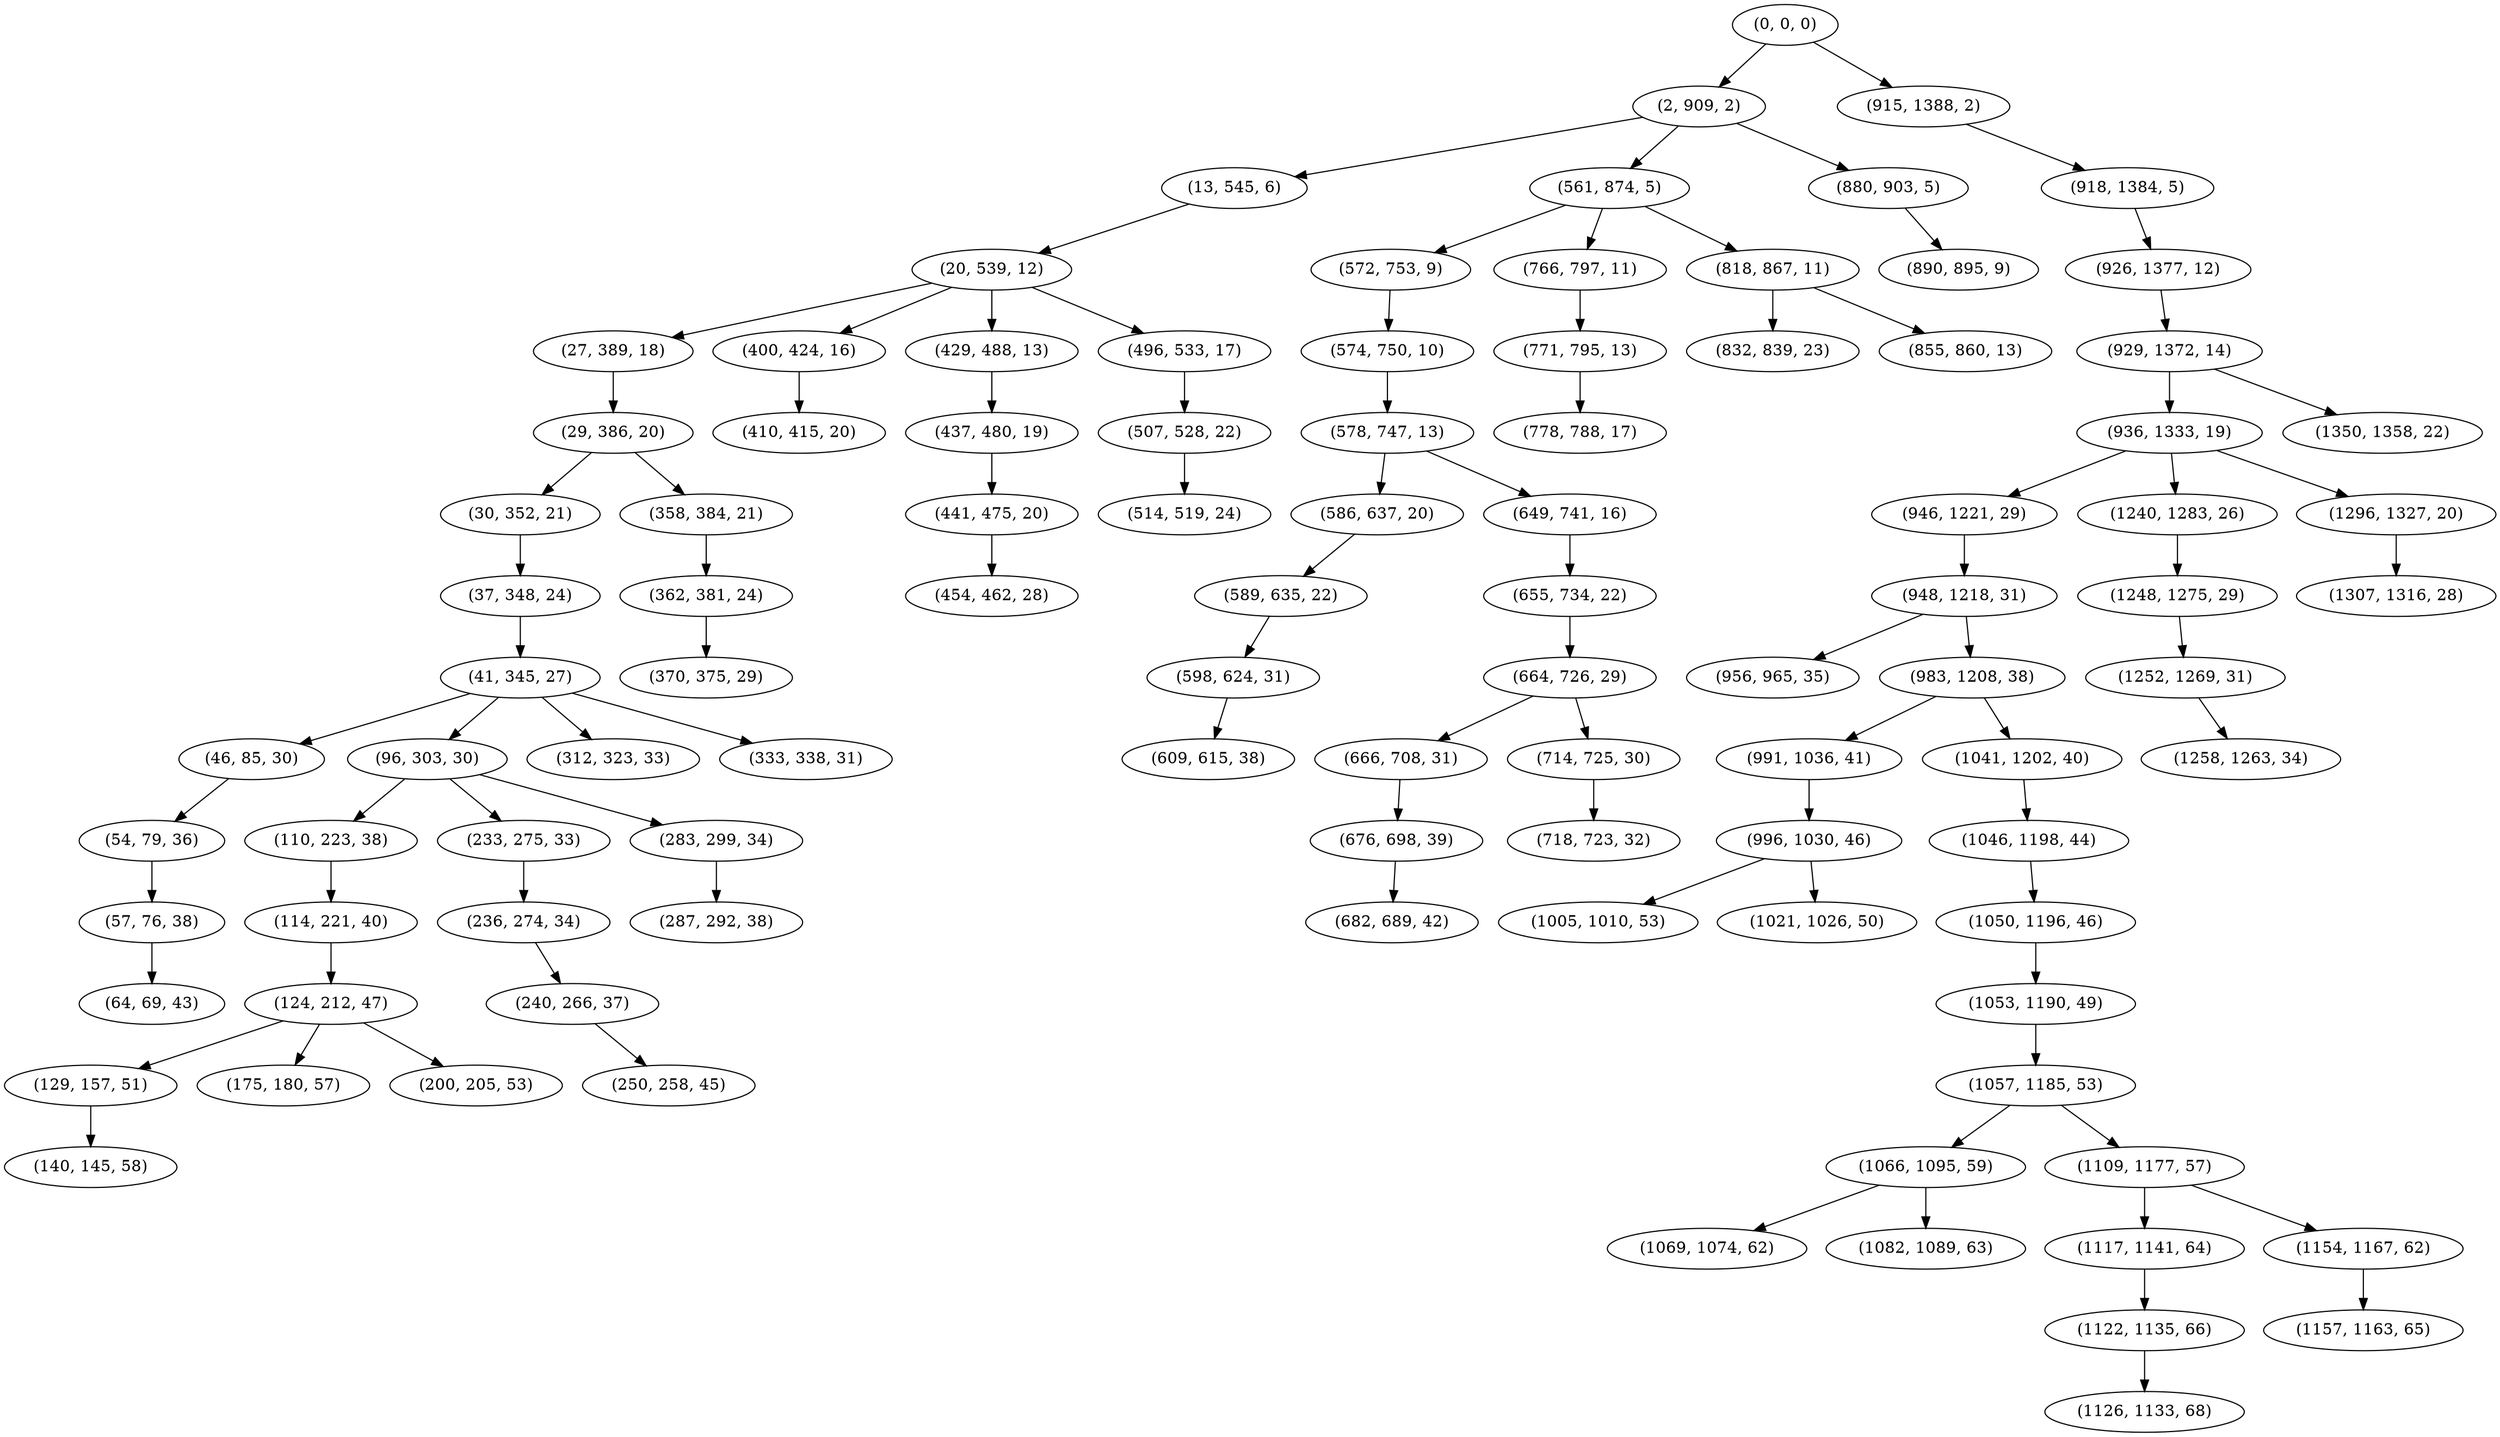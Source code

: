 digraph tree {
    "(0, 0, 0)";
    "(2, 909, 2)";
    "(13, 545, 6)";
    "(20, 539, 12)";
    "(27, 389, 18)";
    "(29, 386, 20)";
    "(30, 352, 21)";
    "(37, 348, 24)";
    "(41, 345, 27)";
    "(46, 85, 30)";
    "(54, 79, 36)";
    "(57, 76, 38)";
    "(64, 69, 43)";
    "(96, 303, 30)";
    "(110, 223, 38)";
    "(114, 221, 40)";
    "(124, 212, 47)";
    "(129, 157, 51)";
    "(140, 145, 58)";
    "(175, 180, 57)";
    "(200, 205, 53)";
    "(233, 275, 33)";
    "(236, 274, 34)";
    "(240, 266, 37)";
    "(250, 258, 45)";
    "(283, 299, 34)";
    "(287, 292, 38)";
    "(312, 323, 33)";
    "(333, 338, 31)";
    "(358, 384, 21)";
    "(362, 381, 24)";
    "(370, 375, 29)";
    "(400, 424, 16)";
    "(410, 415, 20)";
    "(429, 488, 13)";
    "(437, 480, 19)";
    "(441, 475, 20)";
    "(454, 462, 28)";
    "(496, 533, 17)";
    "(507, 528, 22)";
    "(514, 519, 24)";
    "(561, 874, 5)";
    "(572, 753, 9)";
    "(574, 750, 10)";
    "(578, 747, 13)";
    "(586, 637, 20)";
    "(589, 635, 22)";
    "(598, 624, 31)";
    "(609, 615, 38)";
    "(649, 741, 16)";
    "(655, 734, 22)";
    "(664, 726, 29)";
    "(666, 708, 31)";
    "(676, 698, 39)";
    "(682, 689, 42)";
    "(714, 725, 30)";
    "(718, 723, 32)";
    "(766, 797, 11)";
    "(771, 795, 13)";
    "(778, 788, 17)";
    "(818, 867, 11)";
    "(832, 839, 23)";
    "(855, 860, 13)";
    "(880, 903, 5)";
    "(890, 895, 9)";
    "(915, 1388, 2)";
    "(918, 1384, 5)";
    "(926, 1377, 12)";
    "(929, 1372, 14)";
    "(936, 1333, 19)";
    "(946, 1221, 29)";
    "(948, 1218, 31)";
    "(956, 965, 35)";
    "(983, 1208, 38)";
    "(991, 1036, 41)";
    "(996, 1030, 46)";
    "(1005, 1010, 53)";
    "(1021, 1026, 50)";
    "(1041, 1202, 40)";
    "(1046, 1198, 44)";
    "(1050, 1196, 46)";
    "(1053, 1190, 49)";
    "(1057, 1185, 53)";
    "(1066, 1095, 59)";
    "(1069, 1074, 62)";
    "(1082, 1089, 63)";
    "(1109, 1177, 57)";
    "(1117, 1141, 64)";
    "(1122, 1135, 66)";
    "(1126, 1133, 68)";
    "(1154, 1167, 62)";
    "(1157, 1163, 65)";
    "(1240, 1283, 26)";
    "(1248, 1275, 29)";
    "(1252, 1269, 31)";
    "(1258, 1263, 34)";
    "(1296, 1327, 20)";
    "(1307, 1316, 28)";
    "(1350, 1358, 22)";
    "(0, 0, 0)" -> "(2, 909, 2)";
    "(0, 0, 0)" -> "(915, 1388, 2)";
    "(2, 909, 2)" -> "(13, 545, 6)";
    "(2, 909, 2)" -> "(561, 874, 5)";
    "(2, 909, 2)" -> "(880, 903, 5)";
    "(13, 545, 6)" -> "(20, 539, 12)";
    "(20, 539, 12)" -> "(27, 389, 18)";
    "(20, 539, 12)" -> "(400, 424, 16)";
    "(20, 539, 12)" -> "(429, 488, 13)";
    "(20, 539, 12)" -> "(496, 533, 17)";
    "(27, 389, 18)" -> "(29, 386, 20)";
    "(29, 386, 20)" -> "(30, 352, 21)";
    "(29, 386, 20)" -> "(358, 384, 21)";
    "(30, 352, 21)" -> "(37, 348, 24)";
    "(37, 348, 24)" -> "(41, 345, 27)";
    "(41, 345, 27)" -> "(46, 85, 30)";
    "(41, 345, 27)" -> "(96, 303, 30)";
    "(41, 345, 27)" -> "(312, 323, 33)";
    "(41, 345, 27)" -> "(333, 338, 31)";
    "(46, 85, 30)" -> "(54, 79, 36)";
    "(54, 79, 36)" -> "(57, 76, 38)";
    "(57, 76, 38)" -> "(64, 69, 43)";
    "(96, 303, 30)" -> "(110, 223, 38)";
    "(96, 303, 30)" -> "(233, 275, 33)";
    "(96, 303, 30)" -> "(283, 299, 34)";
    "(110, 223, 38)" -> "(114, 221, 40)";
    "(114, 221, 40)" -> "(124, 212, 47)";
    "(124, 212, 47)" -> "(129, 157, 51)";
    "(124, 212, 47)" -> "(175, 180, 57)";
    "(124, 212, 47)" -> "(200, 205, 53)";
    "(129, 157, 51)" -> "(140, 145, 58)";
    "(233, 275, 33)" -> "(236, 274, 34)";
    "(236, 274, 34)" -> "(240, 266, 37)";
    "(240, 266, 37)" -> "(250, 258, 45)";
    "(283, 299, 34)" -> "(287, 292, 38)";
    "(358, 384, 21)" -> "(362, 381, 24)";
    "(362, 381, 24)" -> "(370, 375, 29)";
    "(400, 424, 16)" -> "(410, 415, 20)";
    "(429, 488, 13)" -> "(437, 480, 19)";
    "(437, 480, 19)" -> "(441, 475, 20)";
    "(441, 475, 20)" -> "(454, 462, 28)";
    "(496, 533, 17)" -> "(507, 528, 22)";
    "(507, 528, 22)" -> "(514, 519, 24)";
    "(561, 874, 5)" -> "(572, 753, 9)";
    "(561, 874, 5)" -> "(766, 797, 11)";
    "(561, 874, 5)" -> "(818, 867, 11)";
    "(572, 753, 9)" -> "(574, 750, 10)";
    "(574, 750, 10)" -> "(578, 747, 13)";
    "(578, 747, 13)" -> "(586, 637, 20)";
    "(578, 747, 13)" -> "(649, 741, 16)";
    "(586, 637, 20)" -> "(589, 635, 22)";
    "(589, 635, 22)" -> "(598, 624, 31)";
    "(598, 624, 31)" -> "(609, 615, 38)";
    "(649, 741, 16)" -> "(655, 734, 22)";
    "(655, 734, 22)" -> "(664, 726, 29)";
    "(664, 726, 29)" -> "(666, 708, 31)";
    "(664, 726, 29)" -> "(714, 725, 30)";
    "(666, 708, 31)" -> "(676, 698, 39)";
    "(676, 698, 39)" -> "(682, 689, 42)";
    "(714, 725, 30)" -> "(718, 723, 32)";
    "(766, 797, 11)" -> "(771, 795, 13)";
    "(771, 795, 13)" -> "(778, 788, 17)";
    "(818, 867, 11)" -> "(832, 839, 23)";
    "(818, 867, 11)" -> "(855, 860, 13)";
    "(880, 903, 5)" -> "(890, 895, 9)";
    "(915, 1388, 2)" -> "(918, 1384, 5)";
    "(918, 1384, 5)" -> "(926, 1377, 12)";
    "(926, 1377, 12)" -> "(929, 1372, 14)";
    "(929, 1372, 14)" -> "(936, 1333, 19)";
    "(929, 1372, 14)" -> "(1350, 1358, 22)";
    "(936, 1333, 19)" -> "(946, 1221, 29)";
    "(936, 1333, 19)" -> "(1240, 1283, 26)";
    "(936, 1333, 19)" -> "(1296, 1327, 20)";
    "(946, 1221, 29)" -> "(948, 1218, 31)";
    "(948, 1218, 31)" -> "(956, 965, 35)";
    "(948, 1218, 31)" -> "(983, 1208, 38)";
    "(983, 1208, 38)" -> "(991, 1036, 41)";
    "(983, 1208, 38)" -> "(1041, 1202, 40)";
    "(991, 1036, 41)" -> "(996, 1030, 46)";
    "(996, 1030, 46)" -> "(1005, 1010, 53)";
    "(996, 1030, 46)" -> "(1021, 1026, 50)";
    "(1041, 1202, 40)" -> "(1046, 1198, 44)";
    "(1046, 1198, 44)" -> "(1050, 1196, 46)";
    "(1050, 1196, 46)" -> "(1053, 1190, 49)";
    "(1053, 1190, 49)" -> "(1057, 1185, 53)";
    "(1057, 1185, 53)" -> "(1066, 1095, 59)";
    "(1057, 1185, 53)" -> "(1109, 1177, 57)";
    "(1066, 1095, 59)" -> "(1069, 1074, 62)";
    "(1066, 1095, 59)" -> "(1082, 1089, 63)";
    "(1109, 1177, 57)" -> "(1117, 1141, 64)";
    "(1109, 1177, 57)" -> "(1154, 1167, 62)";
    "(1117, 1141, 64)" -> "(1122, 1135, 66)";
    "(1122, 1135, 66)" -> "(1126, 1133, 68)";
    "(1154, 1167, 62)" -> "(1157, 1163, 65)";
    "(1240, 1283, 26)" -> "(1248, 1275, 29)";
    "(1248, 1275, 29)" -> "(1252, 1269, 31)";
    "(1252, 1269, 31)" -> "(1258, 1263, 34)";
    "(1296, 1327, 20)" -> "(1307, 1316, 28)";
}
